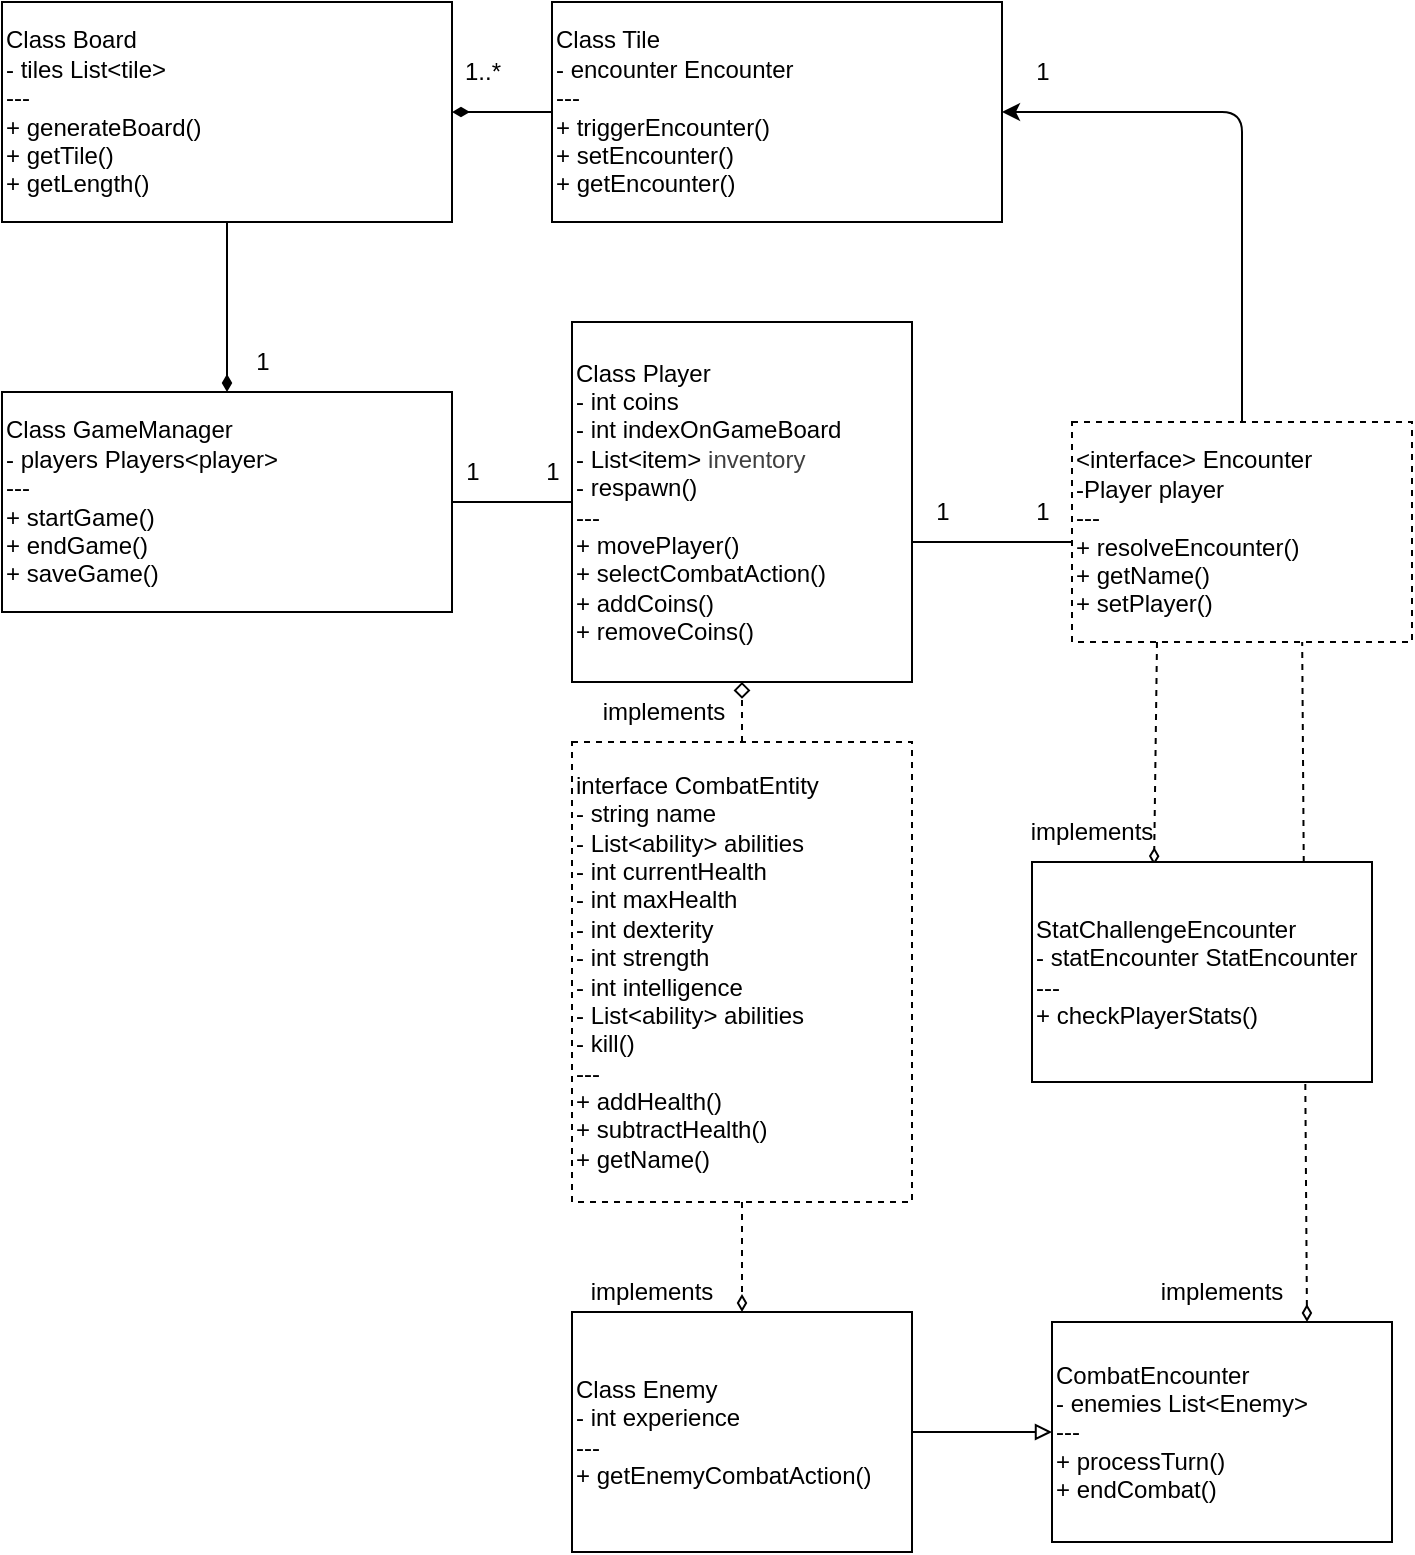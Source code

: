 <mxfile>
    <diagram id="9vZlj5ZIvsiJVY9Kg-dg" name="Page-1">
        <mxGraphModel dx="1429" dy="956" grid="1" gridSize="10" guides="1" tooltips="1" connect="1" arrows="1" fold="1" page="1" pageScale="1" pageWidth="850" pageHeight="1100" math="0" shadow="0">
            <root>
                <mxCell id="0"/>
                <mxCell id="1" parent="0"/>
                <mxCell id="45" style="edgeStyle=none;html=1;entryX=1;entryY=0.5;entryDx=0;entryDy=0;endArrow=none;endFill=0;" edge="1" parent="1" source="8" target="23">
                    <mxGeometry relative="1" as="geometry"/>
                </mxCell>
                <mxCell id="8" value="Class Player&lt;div&gt;&lt;span style=&quot;background-color: transparent;&quot;&gt;- int coins&lt;/span&gt;&lt;/div&gt;&lt;div&gt;&lt;span style=&quot;background-color: transparent;&quot;&gt;- int indexOnGameBoard&lt;/span&gt;&lt;/div&gt;&lt;div&gt;- List&amp;lt;item&amp;gt;&amp;nbsp;&lt;span style=&quot;color: rgb(63, 63, 63); background-color: transparent;&quot;&gt;inventory&lt;/span&gt;&lt;/div&gt;&lt;div&gt;&lt;span style=&quot;background-color: transparent;&quot;&gt;- respawn()&lt;/span&gt;&lt;/div&gt;&lt;div&gt;---&lt;/div&gt;&lt;div&gt;&lt;span style=&quot;background-color: transparent;&quot;&gt;+ movePlayer()&lt;/span&gt;&lt;/div&gt;&lt;div&gt;&lt;span style=&quot;background-color: transparent;&quot;&gt;+ selectCombatAction()&lt;/span&gt;&lt;/div&gt;&lt;div&gt;+ addCoins()&lt;/div&gt;&lt;div&gt;+ removeCoins()&lt;/div&gt;" style="rounded=0;whiteSpace=wrap;html=1;align=left;" vertex="1" parent="1">
                    <mxGeometry x="370" y="560" width="170" height="180" as="geometry"/>
                </mxCell>
                <mxCell id="23" value="Class GameManager&lt;div&gt;- players Players&amp;lt;player&amp;gt;&lt;/div&gt;&lt;div&gt;---&lt;/div&gt;&lt;div&gt;+ startGame()&lt;br&gt;&lt;/div&gt;&lt;div&gt;+ endGame()&lt;/div&gt;&lt;div&gt;+ saveGame()&lt;/div&gt;" style="rounded=0;whiteSpace=wrap;html=1;align=left;" vertex="1" parent="1">
                    <mxGeometry x="85" y="595" width="225" height="110" as="geometry"/>
                </mxCell>
                <mxCell id="37" style="edgeStyle=none;html=1;endArrow=diamondThin;endFill=1;" edge="1" parent="1" source="24" target="23">
                    <mxGeometry relative="1" as="geometry"/>
                </mxCell>
                <mxCell id="24" value="Class Board&lt;div&gt;&lt;span style=&quot;background-color: transparent;&quot;&gt;- tiles List&amp;lt;tile&amp;gt;&lt;/span&gt;&lt;/div&gt;&lt;div&gt;&lt;span style=&quot;background-color: transparent;&quot;&gt;---&lt;/span&gt;&lt;/div&gt;&lt;div&gt;+ generateBoard()&lt;/div&gt;&lt;div&gt;+ getTile()&lt;/div&gt;&lt;div&gt;+ getLength()&lt;/div&gt;" style="rounded=0;whiteSpace=wrap;html=1;align=left;" vertex="1" parent="1">
                    <mxGeometry x="85" y="400" width="225" height="110" as="geometry"/>
                </mxCell>
                <mxCell id="32" style="edgeStyle=none;html=1;entryX=1;entryY=0.5;entryDx=0;entryDy=0;endArrow=diamondThin;endFill=1;" edge="1" parent="1" source="25" target="24">
                    <mxGeometry relative="1" as="geometry"/>
                </mxCell>
                <mxCell id="25" value="Class Tile&lt;div&gt;&lt;span style=&quot;background-color: transparent;&quot;&gt;- encounter Encounter&lt;/span&gt;&lt;/div&gt;&lt;div&gt;&lt;span style=&quot;background-color: transparent;&quot;&gt;---&lt;/span&gt;&lt;/div&gt;&lt;div&gt;+ triggerEncounter()&lt;br&gt;&lt;/div&gt;&lt;div&gt;+ setEncounter()&lt;/div&gt;&lt;div&gt;+ getEncounter()&lt;/div&gt;" style="rounded=0;whiteSpace=wrap;html=1;align=left;" vertex="1" parent="1">
                    <mxGeometry x="360" y="400" width="225" height="110" as="geometry"/>
                </mxCell>
                <mxCell id="35" style="edgeStyle=none;html=1;entryX=0.75;entryY=0;entryDx=0;entryDy=0;dashed=1;endArrow=diamondThin;endFill=0;exitX=0.677;exitY=0.991;exitDx=0;exitDy=0;exitPerimeter=0;" edge="1" parent="1" source="26" target="27">
                    <mxGeometry relative="1" as="geometry"/>
                </mxCell>
                <mxCell id="38" style="edgeStyle=none;html=1;entryX=0.359;entryY=0.014;entryDx=0;entryDy=0;dashed=1;endArrow=diamondThin;endFill=0;exitX=0.25;exitY=1;exitDx=0;exitDy=0;entryPerimeter=0;" edge="1" parent="1" source="26" target="28">
                    <mxGeometry relative="1" as="geometry"/>
                </mxCell>
                <mxCell id="47" style="edgeStyle=none;html=1;entryX=1;entryY=0.5;entryDx=0;entryDy=0;" edge="1" parent="1" source="26" target="25">
                    <mxGeometry relative="1" as="geometry">
                        <Array as="points">
                            <mxPoint x="705" y="455"/>
                        </Array>
                    </mxGeometry>
                </mxCell>
                <mxCell id="26" value="&amp;lt;interface&amp;gt; Encounter&lt;div&gt;&lt;font color=&quot;#000000&quot;&gt;-Player player&lt;br&gt;&lt;/font&gt;&lt;div&gt;&lt;span style=&quot;background-color: transparent;&quot;&gt;---&lt;/span&gt;&lt;/div&gt;&lt;div&gt;+ resolveEncounter()&lt;/div&gt;&lt;div&gt;+ getName()&lt;/div&gt;&lt;div&gt;+ setPlayer()&lt;/div&gt;&lt;/div&gt;" style="rounded=0;whiteSpace=wrap;html=1;align=left;dashed=1;" vertex="1" parent="1">
                    <mxGeometry x="620" y="610" width="170" height="110" as="geometry"/>
                </mxCell>
                <mxCell id="27" value="CombatEncounter&lt;div&gt;&lt;font color=&quot;#000000&quot;&gt;- enemies List&amp;lt;Enemy&amp;gt;&lt;br&gt;&lt;/font&gt;&lt;div&gt;&lt;span style=&quot;background-color: transparent;&quot;&gt;---&lt;/span&gt;&lt;/div&gt;&lt;div&gt;+ processTurn()&lt;/div&gt;&lt;/div&gt;&lt;div&gt;+ endCombat()&lt;/div&gt;" style="rounded=0;whiteSpace=wrap;html=1;align=left;" vertex="1" parent="1">
                    <mxGeometry x="610" y="1060" width="170" height="110" as="geometry"/>
                </mxCell>
                <mxCell id="28" value="StatChallengeEncounter&lt;div&gt;&lt;font color=&quot;#000000&quot;&gt;- statEncounter StatEncounter&lt;br&gt;&lt;/font&gt;&lt;div&gt;&lt;span style=&quot;background-color: transparent;&quot;&gt;---&lt;/span&gt;&lt;/div&gt;&lt;div&gt;+ checkPlayerStats()&lt;/div&gt;&lt;/div&gt;" style="rounded=0;whiteSpace=wrap;html=1;align=left;" vertex="1" parent="1">
                    <mxGeometry x="600" y="830" width="170" height="110" as="geometry"/>
                </mxCell>
                <mxCell id="33" style="edgeStyle=none;html=1;entryX=0.5;entryY=1;entryDx=0;entryDy=0;dashed=1;endArrow=diamond;endFill=0;" edge="1" parent="1" source="29" target="8">
                    <mxGeometry relative="1" as="geometry"/>
                </mxCell>
                <mxCell id="34" style="edgeStyle=none;html=1;dashed=1;endArrow=diamondThin;endFill=0;exitX=0.5;exitY=1;exitDx=0;exitDy=0;" edge="1" parent="1" source="29" target="30">
                    <mxGeometry relative="1" as="geometry"/>
                </mxCell>
                <mxCell id="29" value="interface Combat&lt;span style=&quot;background-color: transparent;&quot;&gt;Entity&lt;/span&gt;&lt;div&gt;&lt;div&gt;&lt;font color=&quot;#000000&quot;&gt;- string name&lt;/font&gt;&lt;/div&gt;&lt;div&gt;&lt;font color=&quot;#000000&quot;&gt;- List&amp;lt;ability&amp;gt; abilities&lt;/font&gt;&lt;/div&gt;&lt;div&gt;&lt;div&gt;- int currentHealth&lt;/div&gt;&lt;div&gt;- int maxHealth&lt;/div&gt;&lt;div&gt;&lt;div&gt;- int dexterity&lt;/div&gt;&lt;div&gt;- int strength&lt;/div&gt;&lt;div&gt;- int intelligence&lt;/div&gt;&lt;/div&gt;&lt;div&gt;&lt;div&gt;- List&amp;lt;ability&amp;gt; abilities&lt;span style=&quot;background-color: transparent;&quot;&gt;&amp;nbsp;&lt;/span&gt;&lt;/div&gt;&lt;/div&gt;&lt;div&gt;&lt;div&gt;&lt;span style=&quot;background-color: transparent;&quot;&gt;- kill()&lt;/span&gt;&lt;/div&gt;&lt;/div&gt;&lt;div&gt;&lt;span style=&quot;background-color: transparent;&quot;&gt;---&lt;/span&gt;&lt;/div&gt;&lt;div&gt;+ addHealth()&lt;/div&gt;&lt;div&gt;&lt;span style=&quot;background-color: transparent;&quot;&gt;+ subtractHealth()&lt;/span&gt;&lt;/div&gt;&lt;div&gt;&lt;span style=&quot;background-color: transparent;&quot;&gt;+ getName()&lt;/span&gt;&lt;/div&gt;&lt;/div&gt;&lt;/div&gt;" style="rounded=0;whiteSpace=wrap;html=1;align=left;dashed=1;" vertex="1" parent="1">
                    <mxGeometry x="370" y="770" width="170" height="230" as="geometry"/>
                </mxCell>
                <mxCell id="36" style="edgeStyle=none;html=1;entryX=0;entryY=0.5;entryDx=0;entryDy=0;endArrow=block;endFill=0;" edge="1" parent="1" source="30" target="27">
                    <mxGeometry relative="1" as="geometry"/>
                </mxCell>
                <mxCell id="30" value="Class Enemy&lt;div&gt;&lt;span style=&quot;background-color: transparent;&quot;&gt;- int experience&lt;/span&gt;&lt;/div&gt;&lt;div&gt;&lt;span style=&quot;background-color: transparent;&quot;&gt;---&lt;/span&gt;&lt;/div&gt;&lt;div&gt;&lt;span style=&quot;background-color: transparent;&quot;&gt;+ getEnemyCombatAction()&lt;/span&gt;&lt;/div&gt;" style="rounded=0;whiteSpace=wrap;html=1;align=left;" vertex="1" parent="1">
                    <mxGeometry x="370" y="1055" width="170" height="120" as="geometry"/>
                </mxCell>
                <mxCell id="46" value="" style="endArrow=none;html=1;" edge="1" parent="1">
                    <mxGeometry width="50" height="50" relative="1" as="geometry">
                        <mxPoint x="540" y="670" as="sourcePoint"/>
                        <mxPoint x="620" y="670" as="targetPoint"/>
                    </mxGeometry>
                </mxCell>
                <mxCell id="48" value="implements" style="text;html=1;align=center;verticalAlign=middle;whiteSpace=wrap;rounded=0;" vertex="1" parent="1">
                    <mxGeometry x="600" y="800" width="60" height="30" as="geometry"/>
                </mxCell>
                <mxCell id="49" value="implements" style="text;html=1;align=center;verticalAlign=middle;whiteSpace=wrap;rounded=0;" vertex="1" parent="1">
                    <mxGeometry x="665" y="1030" width="60" height="30" as="geometry"/>
                </mxCell>
                <mxCell id="50" value="implements" style="text;html=1;align=center;verticalAlign=middle;whiteSpace=wrap;rounded=0;" vertex="1" parent="1">
                    <mxGeometry x="380" y="1030" width="60" height="30" as="geometry"/>
                </mxCell>
                <mxCell id="51" value="implements" style="text;html=1;align=center;verticalAlign=middle;whiteSpace=wrap;rounded=0;" vertex="1" parent="1">
                    <mxGeometry x="386" y="740" width="60" height="30" as="geometry"/>
                </mxCell>
                <mxCell id="53" value="1" style="text;html=1;align=center;verticalAlign=middle;resizable=0;points=[];autosize=1;strokeColor=none;fillColor=none;" vertex="1" parent="1">
                    <mxGeometry x="590" y="420" width="30" height="30" as="geometry"/>
                </mxCell>
                <mxCell id="54" value="1..*" style="text;html=1;align=center;verticalAlign=middle;resizable=0;points=[];autosize=1;strokeColor=none;fillColor=none;" vertex="1" parent="1">
                    <mxGeometry x="305" y="420" width="40" height="30" as="geometry"/>
                </mxCell>
                <mxCell id="55" value="1" style="text;html=1;align=center;verticalAlign=middle;resizable=0;points=[];autosize=1;strokeColor=none;fillColor=none;" vertex="1" parent="1">
                    <mxGeometry x="200" y="565" width="30" height="30" as="geometry"/>
                </mxCell>
                <mxCell id="56" value="1" style="text;html=1;align=center;verticalAlign=middle;resizable=0;points=[];autosize=1;strokeColor=none;fillColor=none;" vertex="1" parent="1">
                    <mxGeometry x="305" y="620" width="30" height="30" as="geometry"/>
                </mxCell>
                <mxCell id="57" value="1" style="text;html=1;align=center;verticalAlign=middle;resizable=0;points=[];autosize=1;strokeColor=none;fillColor=none;" vertex="1" parent="1">
                    <mxGeometry x="345" y="620" width="30" height="30" as="geometry"/>
                </mxCell>
                <mxCell id="58" value="1" style="text;html=1;align=center;verticalAlign=middle;resizable=0;points=[];autosize=1;strokeColor=none;fillColor=none;" vertex="1" parent="1">
                    <mxGeometry x="540" y="640" width="30" height="30" as="geometry"/>
                </mxCell>
                <mxCell id="59" value="1" style="text;html=1;align=center;verticalAlign=middle;resizable=0;points=[];autosize=1;strokeColor=none;fillColor=none;" vertex="1" parent="1">
                    <mxGeometry x="590" y="640" width="30" height="30" as="geometry"/>
                </mxCell>
            </root>
        </mxGraphModel>
    </diagram>
</mxfile>